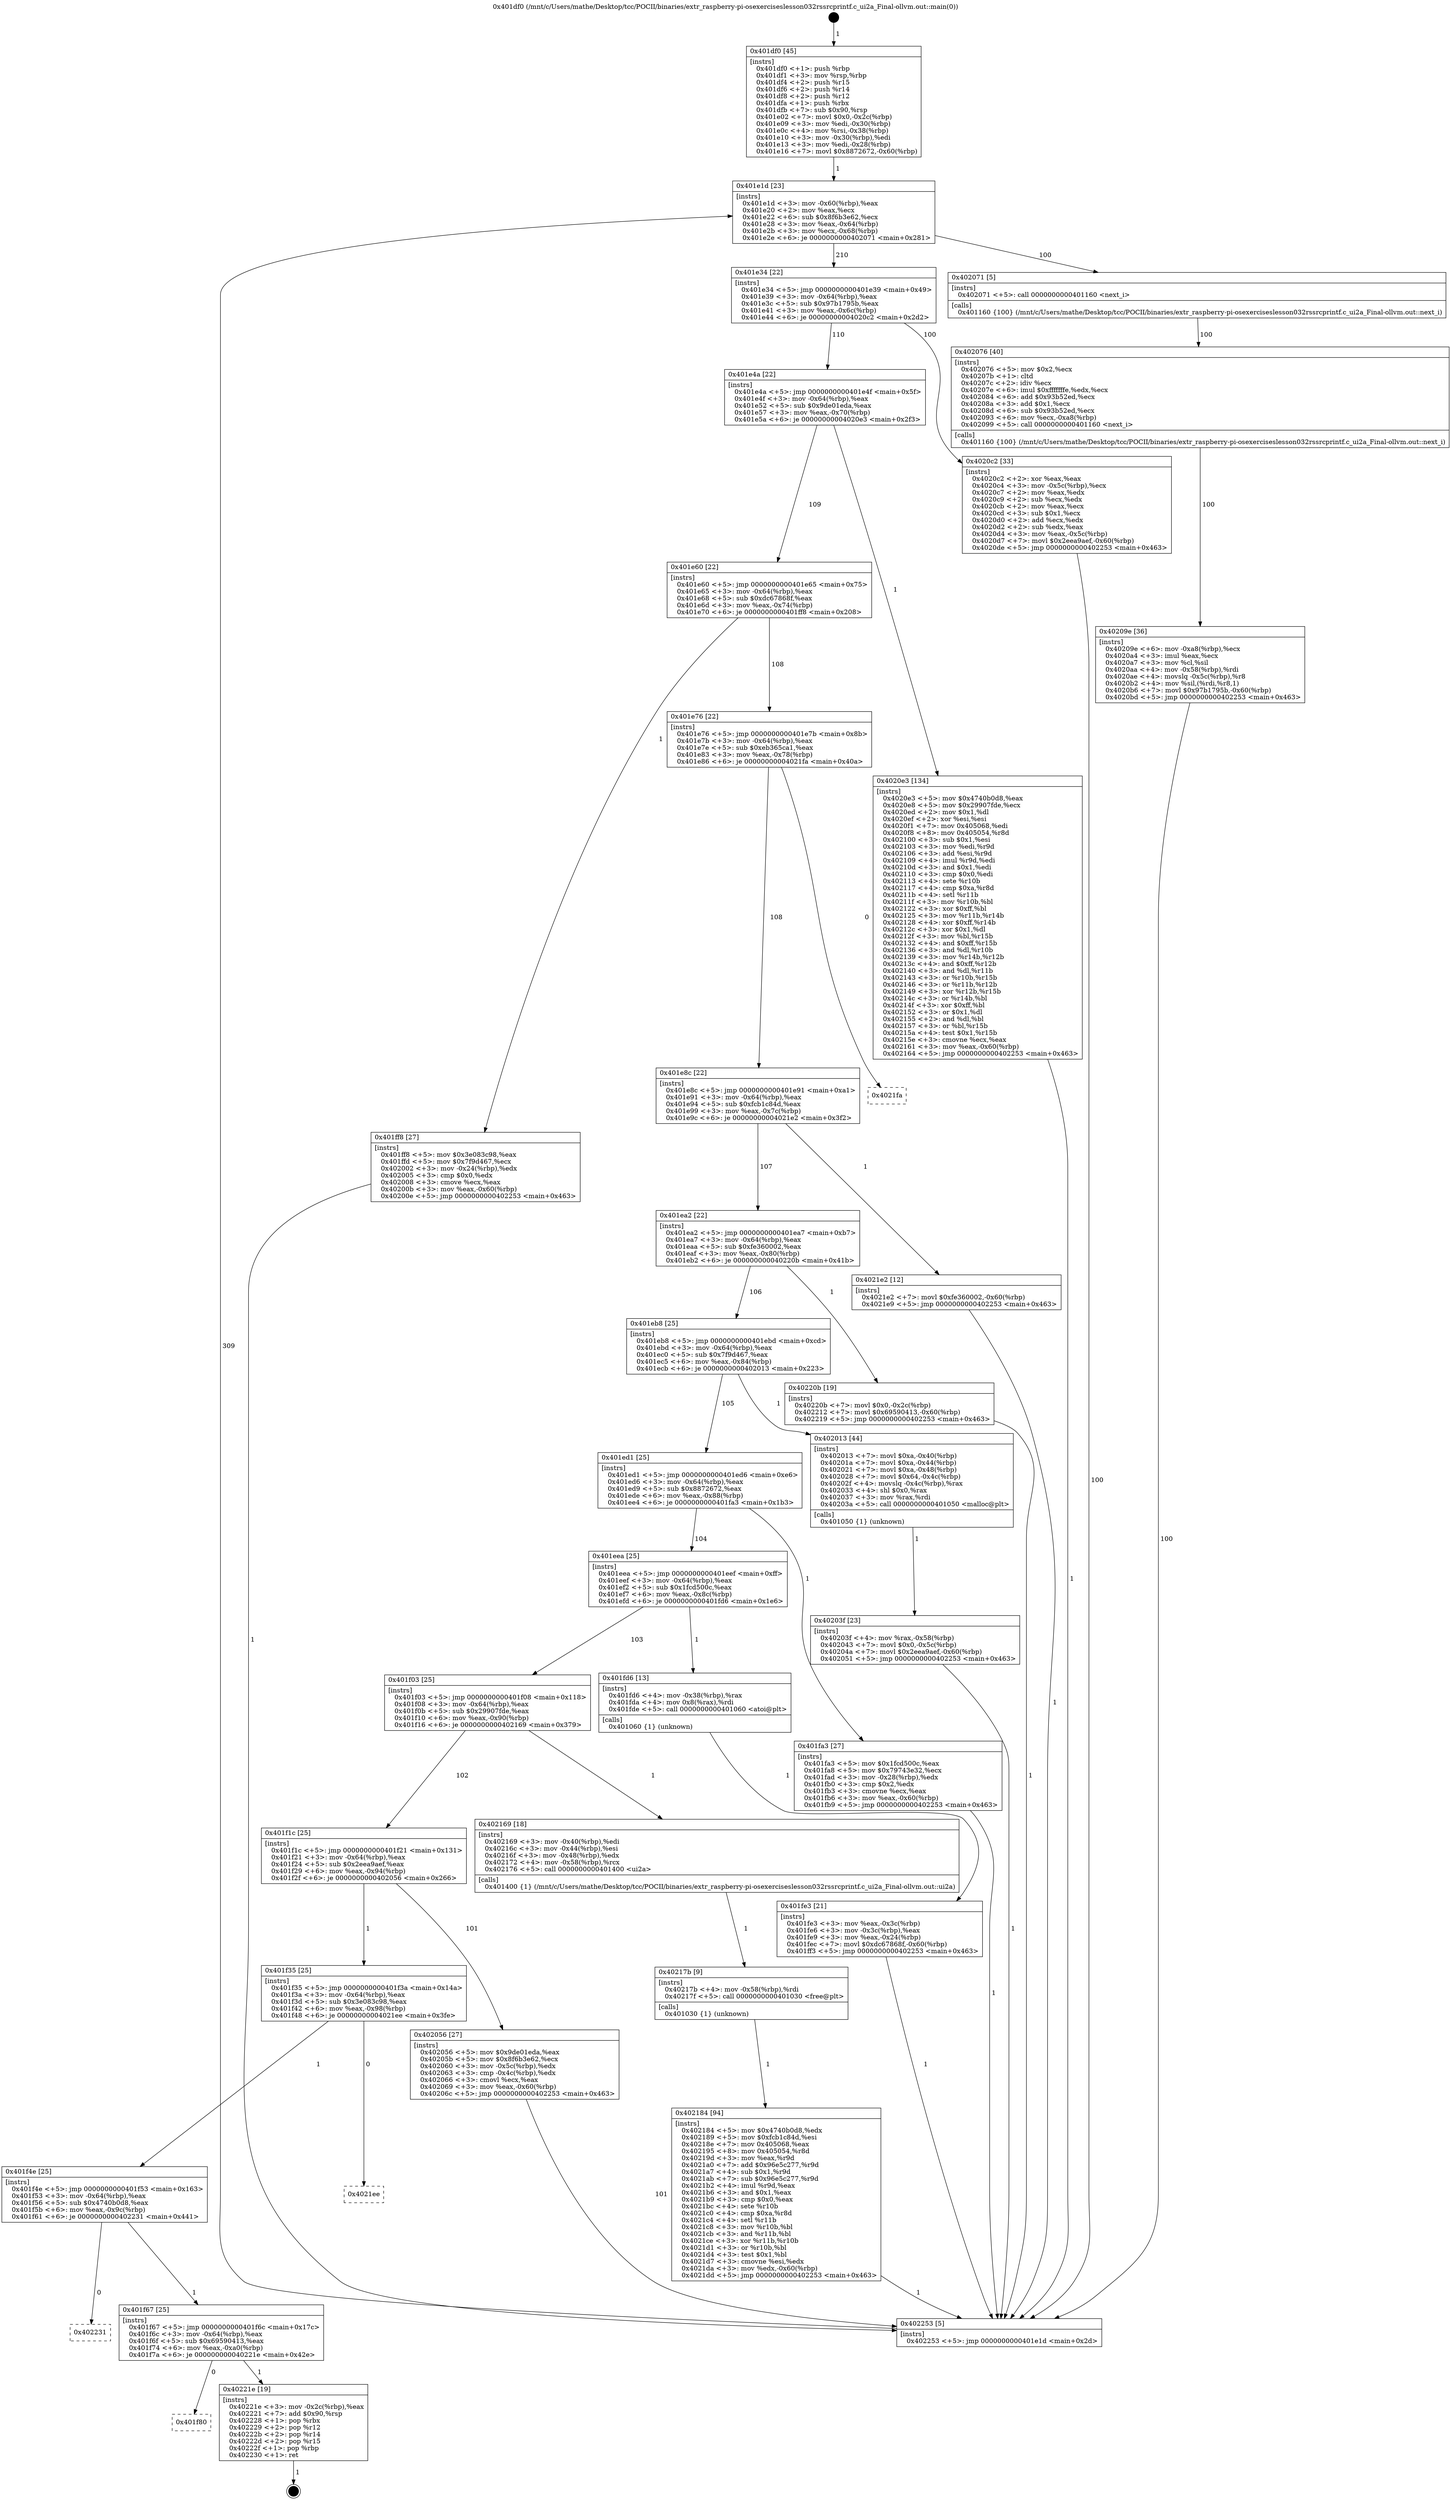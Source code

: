digraph "0x401df0" {
  label = "0x401df0 (/mnt/c/Users/mathe/Desktop/tcc/POCII/binaries/extr_raspberry-pi-osexerciseslesson032rssrcprintf.c_ui2a_Final-ollvm.out::main(0))"
  labelloc = "t"
  node[shape=record]

  Entry [label="",width=0.3,height=0.3,shape=circle,fillcolor=black,style=filled]
  "0x401e1d" [label="{
     0x401e1d [23]\l
     | [instrs]\l
     &nbsp;&nbsp;0x401e1d \<+3\>: mov -0x60(%rbp),%eax\l
     &nbsp;&nbsp;0x401e20 \<+2\>: mov %eax,%ecx\l
     &nbsp;&nbsp;0x401e22 \<+6\>: sub $0x8f6b3e62,%ecx\l
     &nbsp;&nbsp;0x401e28 \<+3\>: mov %eax,-0x64(%rbp)\l
     &nbsp;&nbsp;0x401e2b \<+3\>: mov %ecx,-0x68(%rbp)\l
     &nbsp;&nbsp;0x401e2e \<+6\>: je 0000000000402071 \<main+0x281\>\l
  }"]
  "0x402071" [label="{
     0x402071 [5]\l
     | [instrs]\l
     &nbsp;&nbsp;0x402071 \<+5\>: call 0000000000401160 \<next_i\>\l
     | [calls]\l
     &nbsp;&nbsp;0x401160 \{100\} (/mnt/c/Users/mathe/Desktop/tcc/POCII/binaries/extr_raspberry-pi-osexerciseslesson032rssrcprintf.c_ui2a_Final-ollvm.out::next_i)\l
  }"]
  "0x401e34" [label="{
     0x401e34 [22]\l
     | [instrs]\l
     &nbsp;&nbsp;0x401e34 \<+5\>: jmp 0000000000401e39 \<main+0x49\>\l
     &nbsp;&nbsp;0x401e39 \<+3\>: mov -0x64(%rbp),%eax\l
     &nbsp;&nbsp;0x401e3c \<+5\>: sub $0x97b1795b,%eax\l
     &nbsp;&nbsp;0x401e41 \<+3\>: mov %eax,-0x6c(%rbp)\l
     &nbsp;&nbsp;0x401e44 \<+6\>: je 00000000004020c2 \<main+0x2d2\>\l
  }"]
  Exit [label="",width=0.3,height=0.3,shape=circle,fillcolor=black,style=filled,peripheries=2]
  "0x4020c2" [label="{
     0x4020c2 [33]\l
     | [instrs]\l
     &nbsp;&nbsp;0x4020c2 \<+2\>: xor %eax,%eax\l
     &nbsp;&nbsp;0x4020c4 \<+3\>: mov -0x5c(%rbp),%ecx\l
     &nbsp;&nbsp;0x4020c7 \<+2\>: mov %eax,%edx\l
     &nbsp;&nbsp;0x4020c9 \<+2\>: sub %ecx,%edx\l
     &nbsp;&nbsp;0x4020cb \<+2\>: mov %eax,%ecx\l
     &nbsp;&nbsp;0x4020cd \<+3\>: sub $0x1,%ecx\l
     &nbsp;&nbsp;0x4020d0 \<+2\>: add %ecx,%edx\l
     &nbsp;&nbsp;0x4020d2 \<+2\>: sub %edx,%eax\l
     &nbsp;&nbsp;0x4020d4 \<+3\>: mov %eax,-0x5c(%rbp)\l
     &nbsp;&nbsp;0x4020d7 \<+7\>: movl $0x2eea9aef,-0x60(%rbp)\l
     &nbsp;&nbsp;0x4020de \<+5\>: jmp 0000000000402253 \<main+0x463\>\l
  }"]
  "0x401e4a" [label="{
     0x401e4a [22]\l
     | [instrs]\l
     &nbsp;&nbsp;0x401e4a \<+5\>: jmp 0000000000401e4f \<main+0x5f\>\l
     &nbsp;&nbsp;0x401e4f \<+3\>: mov -0x64(%rbp),%eax\l
     &nbsp;&nbsp;0x401e52 \<+5\>: sub $0x9de01eda,%eax\l
     &nbsp;&nbsp;0x401e57 \<+3\>: mov %eax,-0x70(%rbp)\l
     &nbsp;&nbsp;0x401e5a \<+6\>: je 00000000004020e3 \<main+0x2f3\>\l
  }"]
  "0x401f80" [label="{
     0x401f80\l
  }", style=dashed]
  "0x4020e3" [label="{
     0x4020e3 [134]\l
     | [instrs]\l
     &nbsp;&nbsp;0x4020e3 \<+5\>: mov $0x4740b0d8,%eax\l
     &nbsp;&nbsp;0x4020e8 \<+5\>: mov $0x29907fde,%ecx\l
     &nbsp;&nbsp;0x4020ed \<+2\>: mov $0x1,%dl\l
     &nbsp;&nbsp;0x4020ef \<+2\>: xor %esi,%esi\l
     &nbsp;&nbsp;0x4020f1 \<+7\>: mov 0x405068,%edi\l
     &nbsp;&nbsp;0x4020f8 \<+8\>: mov 0x405054,%r8d\l
     &nbsp;&nbsp;0x402100 \<+3\>: sub $0x1,%esi\l
     &nbsp;&nbsp;0x402103 \<+3\>: mov %edi,%r9d\l
     &nbsp;&nbsp;0x402106 \<+3\>: add %esi,%r9d\l
     &nbsp;&nbsp;0x402109 \<+4\>: imul %r9d,%edi\l
     &nbsp;&nbsp;0x40210d \<+3\>: and $0x1,%edi\l
     &nbsp;&nbsp;0x402110 \<+3\>: cmp $0x0,%edi\l
     &nbsp;&nbsp;0x402113 \<+4\>: sete %r10b\l
     &nbsp;&nbsp;0x402117 \<+4\>: cmp $0xa,%r8d\l
     &nbsp;&nbsp;0x40211b \<+4\>: setl %r11b\l
     &nbsp;&nbsp;0x40211f \<+3\>: mov %r10b,%bl\l
     &nbsp;&nbsp;0x402122 \<+3\>: xor $0xff,%bl\l
     &nbsp;&nbsp;0x402125 \<+3\>: mov %r11b,%r14b\l
     &nbsp;&nbsp;0x402128 \<+4\>: xor $0xff,%r14b\l
     &nbsp;&nbsp;0x40212c \<+3\>: xor $0x1,%dl\l
     &nbsp;&nbsp;0x40212f \<+3\>: mov %bl,%r15b\l
     &nbsp;&nbsp;0x402132 \<+4\>: and $0xff,%r15b\l
     &nbsp;&nbsp;0x402136 \<+3\>: and %dl,%r10b\l
     &nbsp;&nbsp;0x402139 \<+3\>: mov %r14b,%r12b\l
     &nbsp;&nbsp;0x40213c \<+4\>: and $0xff,%r12b\l
     &nbsp;&nbsp;0x402140 \<+3\>: and %dl,%r11b\l
     &nbsp;&nbsp;0x402143 \<+3\>: or %r10b,%r15b\l
     &nbsp;&nbsp;0x402146 \<+3\>: or %r11b,%r12b\l
     &nbsp;&nbsp;0x402149 \<+3\>: xor %r12b,%r15b\l
     &nbsp;&nbsp;0x40214c \<+3\>: or %r14b,%bl\l
     &nbsp;&nbsp;0x40214f \<+3\>: xor $0xff,%bl\l
     &nbsp;&nbsp;0x402152 \<+3\>: or $0x1,%dl\l
     &nbsp;&nbsp;0x402155 \<+2\>: and %dl,%bl\l
     &nbsp;&nbsp;0x402157 \<+3\>: or %bl,%r15b\l
     &nbsp;&nbsp;0x40215a \<+4\>: test $0x1,%r15b\l
     &nbsp;&nbsp;0x40215e \<+3\>: cmovne %ecx,%eax\l
     &nbsp;&nbsp;0x402161 \<+3\>: mov %eax,-0x60(%rbp)\l
     &nbsp;&nbsp;0x402164 \<+5\>: jmp 0000000000402253 \<main+0x463\>\l
  }"]
  "0x401e60" [label="{
     0x401e60 [22]\l
     | [instrs]\l
     &nbsp;&nbsp;0x401e60 \<+5\>: jmp 0000000000401e65 \<main+0x75\>\l
     &nbsp;&nbsp;0x401e65 \<+3\>: mov -0x64(%rbp),%eax\l
     &nbsp;&nbsp;0x401e68 \<+5\>: sub $0xdc67868f,%eax\l
     &nbsp;&nbsp;0x401e6d \<+3\>: mov %eax,-0x74(%rbp)\l
     &nbsp;&nbsp;0x401e70 \<+6\>: je 0000000000401ff8 \<main+0x208\>\l
  }"]
  "0x40221e" [label="{
     0x40221e [19]\l
     | [instrs]\l
     &nbsp;&nbsp;0x40221e \<+3\>: mov -0x2c(%rbp),%eax\l
     &nbsp;&nbsp;0x402221 \<+7\>: add $0x90,%rsp\l
     &nbsp;&nbsp;0x402228 \<+1\>: pop %rbx\l
     &nbsp;&nbsp;0x402229 \<+2\>: pop %r12\l
     &nbsp;&nbsp;0x40222b \<+2\>: pop %r14\l
     &nbsp;&nbsp;0x40222d \<+2\>: pop %r15\l
     &nbsp;&nbsp;0x40222f \<+1\>: pop %rbp\l
     &nbsp;&nbsp;0x402230 \<+1\>: ret\l
  }"]
  "0x401ff8" [label="{
     0x401ff8 [27]\l
     | [instrs]\l
     &nbsp;&nbsp;0x401ff8 \<+5\>: mov $0x3e083c98,%eax\l
     &nbsp;&nbsp;0x401ffd \<+5\>: mov $0x7f9d467,%ecx\l
     &nbsp;&nbsp;0x402002 \<+3\>: mov -0x24(%rbp),%edx\l
     &nbsp;&nbsp;0x402005 \<+3\>: cmp $0x0,%edx\l
     &nbsp;&nbsp;0x402008 \<+3\>: cmove %ecx,%eax\l
     &nbsp;&nbsp;0x40200b \<+3\>: mov %eax,-0x60(%rbp)\l
     &nbsp;&nbsp;0x40200e \<+5\>: jmp 0000000000402253 \<main+0x463\>\l
  }"]
  "0x401e76" [label="{
     0x401e76 [22]\l
     | [instrs]\l
     &nbsp;&nbsp;0x401e76 \<+5\>: jmp 0000000000401e7b \<main+0x8b\>\l
     &nbsp;&nbsp;0x401e7b \<+3\>: mov -0x64(%rbp),%eax\l
     &nbsp;&nbsp;0x401e7e \<+5\>: sub $0xeb365ca1,%eax\l
     &nbsp;&nbsp;0x401e83 \<+3\>: mov %eax,-0x78(%rbp)\l
     &nbsp;&nbsp;0x401e86 \<+6\>: je 00000000004021fa \<main+0x40a\>\l
  }"]
  "0x401f67" [label="{
     0x401f67 [25]\l
     | [instrs]\l
     &nbsp;&nbsp;0x401f67 \<+5\>: jmp 0000000000401f6c \<main+0x17c\>\l
     &nbsp;&nbsp;0x401f6c \<+3\>: mov -0x64(%rbp),%eax\l
     &nbsp;&nbsp;0x401f6f \<+5\>: sub $0x69590413,%eax\l
     &nbsp;&nbsp;0x401f74 \<+6\>: mov %eax,-0xa0(%rbp)\l
     &nbsp;&nbsp;0x401f7a \<+6\>: je 000000000040221e \<main+0x42e\>\l
  }"]
  "0x4021fa" [label="{
     0x4021fa\l
  }", style=dashed]
  "0x401e8c" [label="{
     0x401e8c [22]\l
     | [instrs]\l
     &nbsp;&nbsp;0x401e8c \<+5\>: jmp 0000000000401e91 \<main+0xa1\>\l
     &nbsp;&nbsp;0x401e91 \<+3\>: mov -0x64(%rbp),%eax\l
     &nbsp;&nbsp;0x401e94 \<+5\>: sub $0xfcb1c84d,%eax\l
     &nbsp;&nbsp;0x401e99 \<+3\>: mov %eax,-0x7c(%rbp)\l
     &nbsp;&nbsp;0x401e9c \<+6\>: je 00000000004021e2 \<main+0x3f2\>\l
  }"]
  "0x402231" [label="{
     0x402231\l
  }", style=dashed]
  "0x4021e2" [label="{
     0x4021e2 [12]\l
     | [instrs]\l
     &nbsp;&nbsp;0x4021e2 \<+7\>: movl $0xfe360002,-0x60(%rbp)\l
     &nbsp;&nbsp;0x4021e9 \<+5\>: jmp 0000000000402253 \<main+0x463\>\l
  }"]
  "0x401ea2" [label="{
     0x401ea2 [22]\l
     | [instrs]\l
     &nbsp;&nbsp;0x401ea2 \<+5\>: jmp 0000000000401ea7 \<main+0xb7\>\l
     &nbsp;&nbsp;0x401ea7 \<+3\>: mov -0x64(%rbp),%eax\l
     &nbsp;&nbsp;0x401eaa \<+5\>: sub $0xfe360002,%eax\l
     &nbsp;&nbsp;0x401eaf \<+3\>: mov %eax,-0x80(%rbp)\l
     &nbsp;&nbsp;0x401eb2 \<+6\>: je 000000000040220b \<main+0x41b\>\l
  }"]
  "0x401f4e" [label="{
     0x401f4e [25]\l
     | [instrs]\l
     &nbsp;&nbsp;0x401f4e \<+5\>: jmp 0000000000401f53 \<main+0x163\>\l
     &nbsp;&nbsp;0x401f53 \<+3\>: mov -0x64(%rbp),%eax\l
     &nbsp;&nbsp;0x401f56 \<+5\>: sub $0x4740b0d8,%eax\l
     &nbsp;&nbsp;0x401f5b \<+6\>: mov %eax,-0x9c(%rbp)\l
     &nbsp;&nbsp;0x401f61 \<+6\>: je 0000000000402231 \<main+0x441\>\l
  }"]
  "0x40220b" [label="{
     0x40220b [19]\l
     | [instrs]\l
     &nbsp;&nbsp;0x40220b \<+7\>: movl $0x0,-0x2c(%rbp)\l
     &nbsp;&nbsp;0x402212 \<+7\>: movl $0x69590413,-0x60(%rbp)\l
     &nbsp;&nbsp;0x402219 \<+5\>: jmp 0000000000402253 \<main+0x463\>\l
  }"]
  "0x401eb8" [label="{
     0x401eb8 [25]\l
     | [instrs]\l
     &nbsp;&nbsp;0x401eb8 \<+5\>: jmp 0000000000401ebd \<main+0xcd\>\l
     &nbsp;&nbsp;0x401ebd \<+3\>: mov -0x64(%rbp),%eax\l
     &nbsp;&nbsp;0x401ec0 \<+5\>: sub $0x7f9d467,%eax\l
     &nbsp;&nbsp;0x401ec5 \<+6\>: mov %eax,-0x84(%rbp)\l
     &nbsp;&nbsp;0x401ecb \<+6\>: je 0000000000402013 \<main+0x223\>\l
  }"]
  "0x4021ee" [label="{
     0x4021ee\l
  }", style=dashed]
  "0x402013" [label="{
     0x402013 [44]\l
     | [instrs]\l
     &nbsp;&nbsp;0x402013 \<+7\>: movl $0xa,-0x40(%rbp)\l
     &nbsp;&nbsp;0x40201a \<+7\>: movl $0xa,-0x44(%rbp)\l
     &nbsp;&nbsp;0x402021 \<+7\>: movl $0xa,-0x48(%rbp)\l
     &nbsp;&nbsp;0x402028 \<+7\>: movl $0x64,-0x4c(%rbp)\l
     &nbsp;&nbsp;0x40202f \<+4\>: movslq -0x4c(%rbp),%rax\l
     &nbsp;&nbsp;0x402033 \<+4\>: shl $0x0,%rax\l
     &nbsp;&nbsp;0x402037 \<+3\>: mov %rax,%rdi\l
     &nbsp;&nbsp;0x40203a \<+5\>: call 0000000000401050 \<malloc@plt\>\l
     | [calls]\l
     &nbsp;&nbsp;0x401050 \{1\} (unknown)\l
  }"]
  "0x401ed1" [label="{
     0x401ed1 [25]\l
     | [instrs]\l
     &nbsp;&nbsp;0x401ed1 \<+5\>: jmp 0000000000401ed6 \<main+0xe6\>\l
     &nbsp;&nbsp;0x401ed6 \<+3\>: mov -0x64(%rbp),%eax\l
     &nbsp;&nbsp;0x401ed9 \<+5\>: sub $0x8872672,%eax\l
     &nbsp;&nbsp;0x401ede \<+6\>: mov %eax,-0x88(%rbp)\l
     &nbsp;&nbsp;0x401ee4 \<+6\>: je 0000000000401fa3 \<main+0x1b3\>\l
  }"]
  "0x402184" [label="{
     0x402184 [94]\l
     | [instrs]\l
     &nbsp;&nbsp;0x402184 \<+5\>: mov $0x4740b0d8,%edx\l
     &nbsp;&nbsp;0x402189 \<+5\>: mov $0xfcb1c84d,%esi\l
     &nbsp;&nbsp;0x40218e \<+7\>: mov 0x405068,%eax\l
     &nbsp;&nbsp;0x402195 \<+8\>: mov 0x405054,%r8d\l
     &nbsp;&nbsp;0x40219d \<+3\>: mov %eax,%r9d\l
     &nbsp;&nbsp;0x4021a0 \<+7\>: add $0x96e5c277,%r9d\l
     &nbsp;&nbsp;0x4021a7 \<+4\>: sub $0x1,%r9d\l
     &nbsp;&nbsp;0x4021ab \<+7\>: sub $0x96e5c277,%r9d\l
     &nbsp;&nbsp;0x4021b2 \<+4\>: imul %r9d,%eax\l
     &nbsp;&nbsp;0x4021b6 \<+3\>: and $0x1,%eax\l
     &nbsp;&nbsp;0x4021b9 \<+3\>: cmp $0x0,%eax\l
     &nbsp;&nbsp;0x4021bc \<+4\>: sete %r10b\l
     &nbsp;&nbsp;0x4021c0 \<+4\>: cmp $0xa,%r8d\l
     &nbsp;&nbsp;0x4021c4 \<+4\>: setl %r11b\l
     &nbsp;&nbsp;0x4021c8 \<+3\>: mov %r10b,%bl\l
     &nbsp;&nbsp;0x4021cb \<+3\>: and %r11b,%bl\l
     &nbsp;&nbsp;0x4021ce \<+3\>: xor %r11b,%r10b\l
     &nbsp;&nbsp;0x4021d1 \<+3\>: or %r10b,%bl\l
     &nbsp;&nbsp;0x4021d4 \<+3\>: test $0x1,%bl\l
     &nbsp;&nbsp;0x4021d7 \<+3\>: cmovne %esi,%edx\l
     &nbsp;&nbsp;0x4021da \<+3\>: mov %edx,-0x60(%rbp)\l
     &nbsp;&nbsp;0x4021dd \<+5\>: jmp 0000000000402253 \<main+0x463\>\l
  }"]
  "0x401fa3" [label="{
     0x401fa3 [27]\l
     | [instrs]\l
     &nbsp;&nbsp;0x401fa3 \<+5\>: mov $0x1fcd500c,%eax\l
     &nbsp;&nbsp;0x401fa8 \<+5\>: mov $0x79743e32,%ecx\l
     &nbsp;&nbsp;0x401fad \<+3\>: mov -0x28(%rbp),%edx\l
     &nbsp;&nbsp;0x401fb0 \<+3\>: cmp $0x2,%edx\l
     &nbsp;&nbsp;0x401fb3 \<+3\>: cmovne %ecx,%eax\l
     &nbsp;&nbsp;0x401fb6 \<+3\>: mov %eax,-0x60(%rbp)\l
     &nbsp;&nbsp;0x401fb9 \<+5\>: jmp 0000000000402253 \<main+0x463\>\l
  }"]
  "0x401eea" [label="{
     0x401eea [25]\l
     | [instrs]\l
     &nbsp;&nbsp;0x401eea \<+5\>: jmp 0000000000401eef \<main+0xff\>\l
     &nbsp;&nbsp;0x401eef \<+3\>: mov -0x64(%rbp),%eax\l
     &nbsp;&nbsp;0x401ef2 \<+5\>: sub $0x1fcd500c,%eax\l
     &nbsp;&nbsp;0x401ef7 \<+6\>: mov %eax,-0x8c(%rbp)\l
     &nbsp;&nbsp;0x401efd \<+6\>: je 0000000000401fd6 \<main+0x1e6\>\l
  }"]
  "0x402253" [label="{
     0x402253 [5]\l
     | [instrs]\l
     &nbsp;&nbsp;0x402253 \<+5\>: jmp 0000000000401e1d \<main+0x2d\>\l
  }"]
  "0x401df0" [label="{
     0x401df0 [45]\l
     | [instrs]\l
     &nbsp;&nbsp;0x401df0 \<+1\>: push %rbp\l
     &nbsp;&nbsp;0x401df1 \<+3\>: mov %rsp,%rbp\l
     &nbsp;&nbsp;0x401df4 \<+2\>: push %r15\l
     &nbsp;&nbsp;0x401df6 \<+2\>: push %r14\l
     &nbsp;&nbsp;0x401df8 \<+2\>: push %r12\l
     &nbsp;&nbsp;0x401dfa \<+1\>: push %rbx\l
     &nbsp;&nbsp;0x401dfb \<+7\>: sub $0x90,%rsp\l
     &nbsp;&nbsp;0x401e02 \<+7\>: movl $0x0,-0x2c(%rbp)\l
     &nbsp;&nbsp;0x401e09 \<+3\>: mov %edi,-0x30(%rbp)\l
     &nbsp;&nbsp;0x401e0c \<+4\>: mov %rsi,-0x38(%rbp)\l
     &nbsp;&nbsp;0x401e10 \<+3\>: mov -0x30(%rbp),%edi\l
     &nbsp;&nbsp;0x401e13 \<+3\>: mov %edi,-0x28(%rbp)\l
     &nbsp;&nbsp;0x401e16 \<+7\>: movl $0x8872672,-0x60(%rbp)\l
  }"]
  "0x40217b" [label="{
     0x40217b [9]\l
     | [instrs]\l
     &nbsp;&nbsp;0x40217b \<+4\>: mov -0x58(%rbp),%rdi\l
     &nbsp;&nbsp;0x40217f \<+5\>: call 0000000000401030 \<free@plt\>\l
     | [calls]\l
     &nbsp;&nbsp;0x401030 \{1\} (unknown)\l
  }"]
  "0x401fd6" [label="{
     0x401fd6 [13]\l
     | [instrs]\l
     &nbsp;&nbsp;0x401fd6 \<+4\>: mov -0x38(%rbp),%rax\l
     &nbsp;&nbsp;0x401fda \<+4\>: mov 0x8(%rax),%rdi\l
     &nbsp;&nbsp;0x401fde \<+5\>: call 0000000000401060 \<atoi@plt\>\l
     | [calls]\l
     &nbsp;&nbsp;0x401060 \{1\} (unknown)\l
  }"]
  "0x401f03" [label="{
     0x401f03 [25]\l
     | [instrs]\l
     &nbsp;&nbsp;0x401f03 \<+5\>: jmp 0000000000401f08 \<main+0x118\>\l
     &nbsp;&nbsp;0x401f08 \<+3\>: mov -0x64(%rbp),%eax\l
     &nbsp;&nbsp;0x401f0b \<+5\>: sub $0x29907fde,%eax\l
     &nbsp;&nbsp;0x401f10 \<+6\>: mov %eax,-0x90(%rbp)\l
     &nbsp;&nbsp;0x401f16 \<+6\>: je 0000000000402169 \<main+0x379\>\l
  }"]
  "0x401fe3" [label="{
     0x401fe3 [21]\l
     | [instrs]\l
     &nbsp;&nbsp;0x401fe3 \<+3\>: mov %eax,-0x3c(%rbp)\l
     &nbsp;&nbsp;0x401fe6 \<+3\>: mov -0x3c(%rbp),%eax\l
     &nbsp;&nbsp;0x401fe9 \<+3\>: mov %eax,-0x24(%rbp)\l
     &nbsp;&nbsp;0x401fec \<+7\>: movl $0xdc67868f,-0x60(%rbp)\l
     &nbsp;&nbsp;0x401ff3 \<+5\>: jmp 0000000000402253 \<main+0x463\>\l
  }"]
  "0x40203f" [label="{
     0x40203f [23]\l
     | [instrs]\l
     &nbsp;&nbsp;0x40203f \<+4\>: mov %rax,-0x58(%rbp)\l
     &nbsp;&nbsp;0x402043 \<+7\>: movl $0x0,-0x5c(%rbp)\l
     &nbsp;&nbsp;0x40204a \<+7\>: movl $0x2eea9aef,-0x60(%rbp)\l
     &nbsp;&nbsp;0x402051 \<+5\>: jmp 0000000000402253 \<main+0x463\>\l
  }"]
  "0x40209e" [label="{
     0x40209e [36]\l
     | [instrs]\l
     &nbsp;&nbsp;0x40209e \<+6\>: mov -0xa8(%rbp),%ecx\l
     &nbsp;&nbsp;0x4020a4 \<+3\>: imul %eax,%ecx\l
     &nbsp;&nbsp;0x4020a7 \<+3\>: mov %cl,%sil\l
     &nbsp;&nbsp;0x4020aa \<+4\>: mov -0x58(%rbp),%rdi\l
     &nbsp;&nbsp;0x4020ae \<+4\>: movslq -0x5c(%rbp),%r8\l
     &nbsp;&nbsp;0x4020b2 \<+4\>: mov %sil,(%rdi,%r8,1)\l
     &nbsp;&nbsp;0x4020b6 \<+7\>: movl $0x97b1795b,-0x60(%rbp)\l
     &nbsp;&nbsp;0x4020bd \<+5\>: jmp 0000000000402253 \<main+0x463\>\l
  }"]
  "0x402169" [label="{
     0x402169 [18]\l
     | [instrs]\l
     &nbsp;&nbsp;0x402169 \<+3\>: mov -0x40(%rbp),%edi\l
     &nbsp;&nbsp;0x40216c \<+3\>: mov -0x44(%rbp),%esi\l
     &nbsp;&nbsp;0x40216f \<+3\>: mov -0x48(%rbp),%edx\l
     &nbsp;&nbsp;0x402172 \<+4\>: mov -0x58(%rbp),%rcx\l
     &nbsp;&nbsp;0x402176 \<+5\>: call 0000000000401400 \<ui2a\>\l
     | [calls]\l
     &nbsp;&nbsp;0x401400 \{1\} (/mnt/c/Users/mathe/Desktop/tcc/POCII/binaries/extr_raspberry-pi-osexerciseslesson032rssrcprintf.c_ui2a_Final-ollvm.out::ui2a)\l
  }"]
  "0x401f1c" [label="{
     0x401f1c [25]\l
     | [instrs]\l
     &nbsp;&nbsp;0x401f1c \<+5\>: jmp 0000000000401f21 \<main+0x131\>\l
     &nbsp;&nbsp;0x401f21 \<+3\>: mov -0x64(%rbp),%eax\l
     &nbsp;&nbsp;0x401f24 \<+5\>: sub $0x2eea9aef,%eax\l
     &nbsp;&nbsp;0x401f29 \<+6\>: mov %eax,-0x94(%rbp)\l
     &nbsp;&nbsp;0x401f2f \<+6\>: je 0000000000402056 \<main+0x266\>\l
  }"]
  "0x402076" [label="{
     0x402076 [40]\l
     | [instrs]\l
     &nbsp;&nbsp;0x402076 \<+5\>: mov $0x2,%ecx\l
     &nbsp;&nbsp;0x40207b \<+1\>: cltd\l
     &nbsp;&nbsp;0x40207c \<+2\>: idiv %ecx\l
     &nbsp;&nbsp;0x40207e \<+6\>: imul $0xfffffffe,%edx,%ecx\l
     &nbsp;&nbsp;0x402084 \<+6\>: add $0x93b52ed,%ecx\l
     &nbsp;&nbsp;0x40208a \<+3\>: add $0x1,%ecx\l
     &nbsp;&nbsp;0x40208d \<+6\>: sub $0x93b52ed,%ecx\l
     &nbsp;&nbsp;0x402093 \<+6\>: mov %ecx,-0xa8(%rbp)\l
     &nbsp;&nbsp;0x402099 \<+5\>: call 0000000000401160 \<next_i\>\l
     | [calls]\l
     &nbsp;&nbsp;0x401160 \{100\} (/mnt/c/Users/mathe/Desktop/tcc/POCII/binaries/extr_raspberry-pi-osexerciseslesson032rssrcprintf.c_ui2a_Final-ollvm.out::next_i)\l
  }"]
  "0x402056" [label="{
     0x402056 [27]\l
     | [instrs]\l
     &nbsp;&nbsp;0x402056 \<+5\>: mov $0x9de01eda,%eax\l
     &nbsp;&nbsp;0x40205b \<+5\>: mov $0x8f6b3e62,%ecx\l
     &nbsp;&nbsp;0x402060 \<+3\>: mov -0x5c(%rbp),%edx\l
     &nbsp;&nbsp;0x402063 \<+3\>: cmp -0x4c(%rbp),%edx\l
     &nbsp;&nbsp;0x402066 \<+3\>: cmovl %ecx,%eax\l
     &nbsp;&nbsp;0x402069 \<+3\>: mov %eax,-0x60(%rbp)\l
     &nbsp;&nbsp;0x40206c \<+5\>: jmp 0000000000402253 \<main+0x463\>\l
  }"]
  "0x401f35" [label="{
     0x401f35 [25]\l
     | [instrs]\l
     &nbsp;&nbsp;0x401f35 \<+5\>: jmp 0000000000401f3a \<main+0x14a\>\l
     &nbsp;&nbsp;0x401f3a \<+3\>: mov -0x64(%rbp),%eax\l
     &nbsp;&nbsp;0x401f3d \<+5\>: sub $0x3e083c98,%eax\l
     &nbsp;&nbsp;0x401f42 \<+6\>: mov %eax,-0x98(%rbp)\l
     &nbsp;&nbsp;0x401f48 \<+6\>: je 00000000004021ee \<main+0x3fe\>\l
  }"]
  Entry -> "0x401df0" [label=" 1"]
  "0x401e1d" -> "0x402071" [label=" 100"]
  "0x401e1d" -> "0x401e34" [label=" 210"]
  "0x40221e" -> Exit [label=" 1"]
  "0x401e34" -> "0x4020c2" [label=" 100"]
  "0x401e34" -> "0x401e4a" [label=" 110"]
  "0x401f67" -> "0x401f80" [label=" 0"]
  "0x401e4a" -> "0x4020e3" [label=" 1"]
  "0x401e4a" -> "0x401e60" [label=" 109"]
  "0x401f67" -> "0x40221e" [label=" 1"]
  "0x401e60" -> "0x401ff8" [label=" 1"]
  "0x401e60" -> "0x401e76" [label=" 108"]
  "0x401f4e" -> "0x401f67" [label=" 1"]
  "0x401e76" -> "0x4021fa" [label=" 0"]
  "0x401e76" -> "0x401e8c" [label=" 108"]
  "0x401f4e" -> "0x402231" [label=" 0"]
  "0x401e8c" -> "0x4021e2" [label=" 1"]
  "0x401e8c" -> "0x401ea2" [label=" 107"]
  "0x401f35" -> "0x401f4e" [label=" 1"]
  "0x401ea2" -> "0x40220b" [label=" 1"]
  "0x401ea2" -> "0x401eb8" [label=" 106"]
  "0x401f35" -> "0x4021ee" [label=" 0"]
  "0x401eb8" -> "0x402013" [label=" 1"]
  "0x401eb8" -> "0x401ed1" [label=" 105"]
  "0x40220b" -> "0x402253" [label=" 1"]
  "0x401ed1" -> "0x401fa3" [label=" 1"]
  "0x401ed1" -> "0x401eea" [label=" 104"]
  "0x401fa3" -> "0x402253" [label=" 1"]
  "0x401df0" -> "0x401e1d" [label=" 1"]
  "0x402253" -> "0x401e1d" [label=" 309"]
  "0x4021e2" -> "0x402253" [label=" 1"]
  "0x401eea" -> "0x401fd6" [label=" 1"]
  "0x401eea" -> "0x401f03" [label=" 103"]
  "0x401fd6" -> "0x401fe3" [label=" 1"]
  "0x401fe3" -> "0x402253" [label=" 1"]
  "0x401ff8" -> "0x402253" [label=" 1"]
  "0x402013" -> "0x40203f" [label=" 1"]
  "0x40203f" -> "0x402253" [label=" 1"]
  "0x402184" -> "0x402253" [label=" 1"]
  "0x401f03" -> "0x402169" [label=" 1"]
  "0x401f03" -> "0x401f1c" [label=" 102"]
  "0x40217b" -> "0x402184" [label=" 1"]
  "0x401f1c" -> "0x402056" [label=" 101"]
  "0x401f1c" -> "0x401f35" [label=" 1"]
  "0x402056" -> "0x402253" [label=" 101"]
  "0x402071" -> "0x402076" [label=" 100"]
  "0x402076" -> "0x40209e" [label=" 100"]
  "0x40209e" -> "0x402253" [label=" 100"]
  "0x4020c2" -> "0x402253" [label=" 100"]
  "0x4020e3" -> "0x402253" [label=" 1"]
  "0x402169" -> "0x40217b" [label=" 1"]
}
